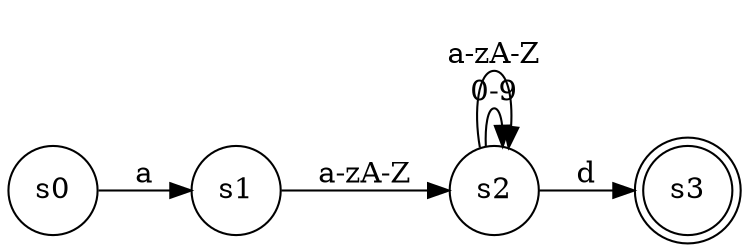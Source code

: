 digraph finite_state_machine {
	rankdir=LR;
	size="18,5"
	node [shape = doublecircle]; s3;
	node [shape = circle];
	s0 -> s1 [ label = "a" ];
	s1 -> s2 [ label = "a-zA-Z" ];
	s2 -> s3 [ label = "d" ];
	s2 -> s2 [ label = "0-9" ];
	s2 -> s2 [ label = "a-zA-Z" ];
}
